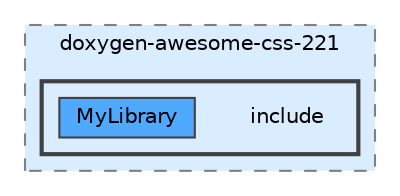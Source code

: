 digraph "docs/doxygen-awesome-css-221/include"
{
 // LATEX_PDF_SIZE
  bgcolor="transparent";
  edge [fontname=Helvetica,fontsize=10,labelfontname=Helvetica,labelfontsize=10];
  node [fontname=Helvetica,fontsize=10,shape=box,height=0.2,width=0.4];
  compound=true
  subgraph clusterdir_d8e3cc8685e0174648bbeb56d8b53737 {
    graph [ bgcolor="#daedff", pencolor="grey50", label="doxygen-awesome-css-221", fontname=Helvetica,fontsize=10 style="filled,dashed", URL="dir_d8e3cc8685e0174648bbeb56d8b53737.html",tooltip=""]
  subgraph clusterdir_77f1cdb8900bed8bc4b73abad181b593 {
    graph [ bgcolor="#daedff", pencolor="grey25", label="", fontname=Helvetica,fontsize=10 style="filled,bold", URL="dir_77f1cdb8900bed8bc4b73abad181b593.html",tooltip=""]
    dir_77f1cdb8900bed8bc4b73abad181b593 [shape=plaintext, label="include"];
  dir_b3ac3f13eb957f09f6b2a43fb05c8ad0 [label="MyLibrary", fillcolor="#4ea9ff", color="grey25", style="filled", URL="dir_b3ac3f13eb957f09f6b2a43fb05c8ad0.html",tooltip=""];
  }
  }
}
